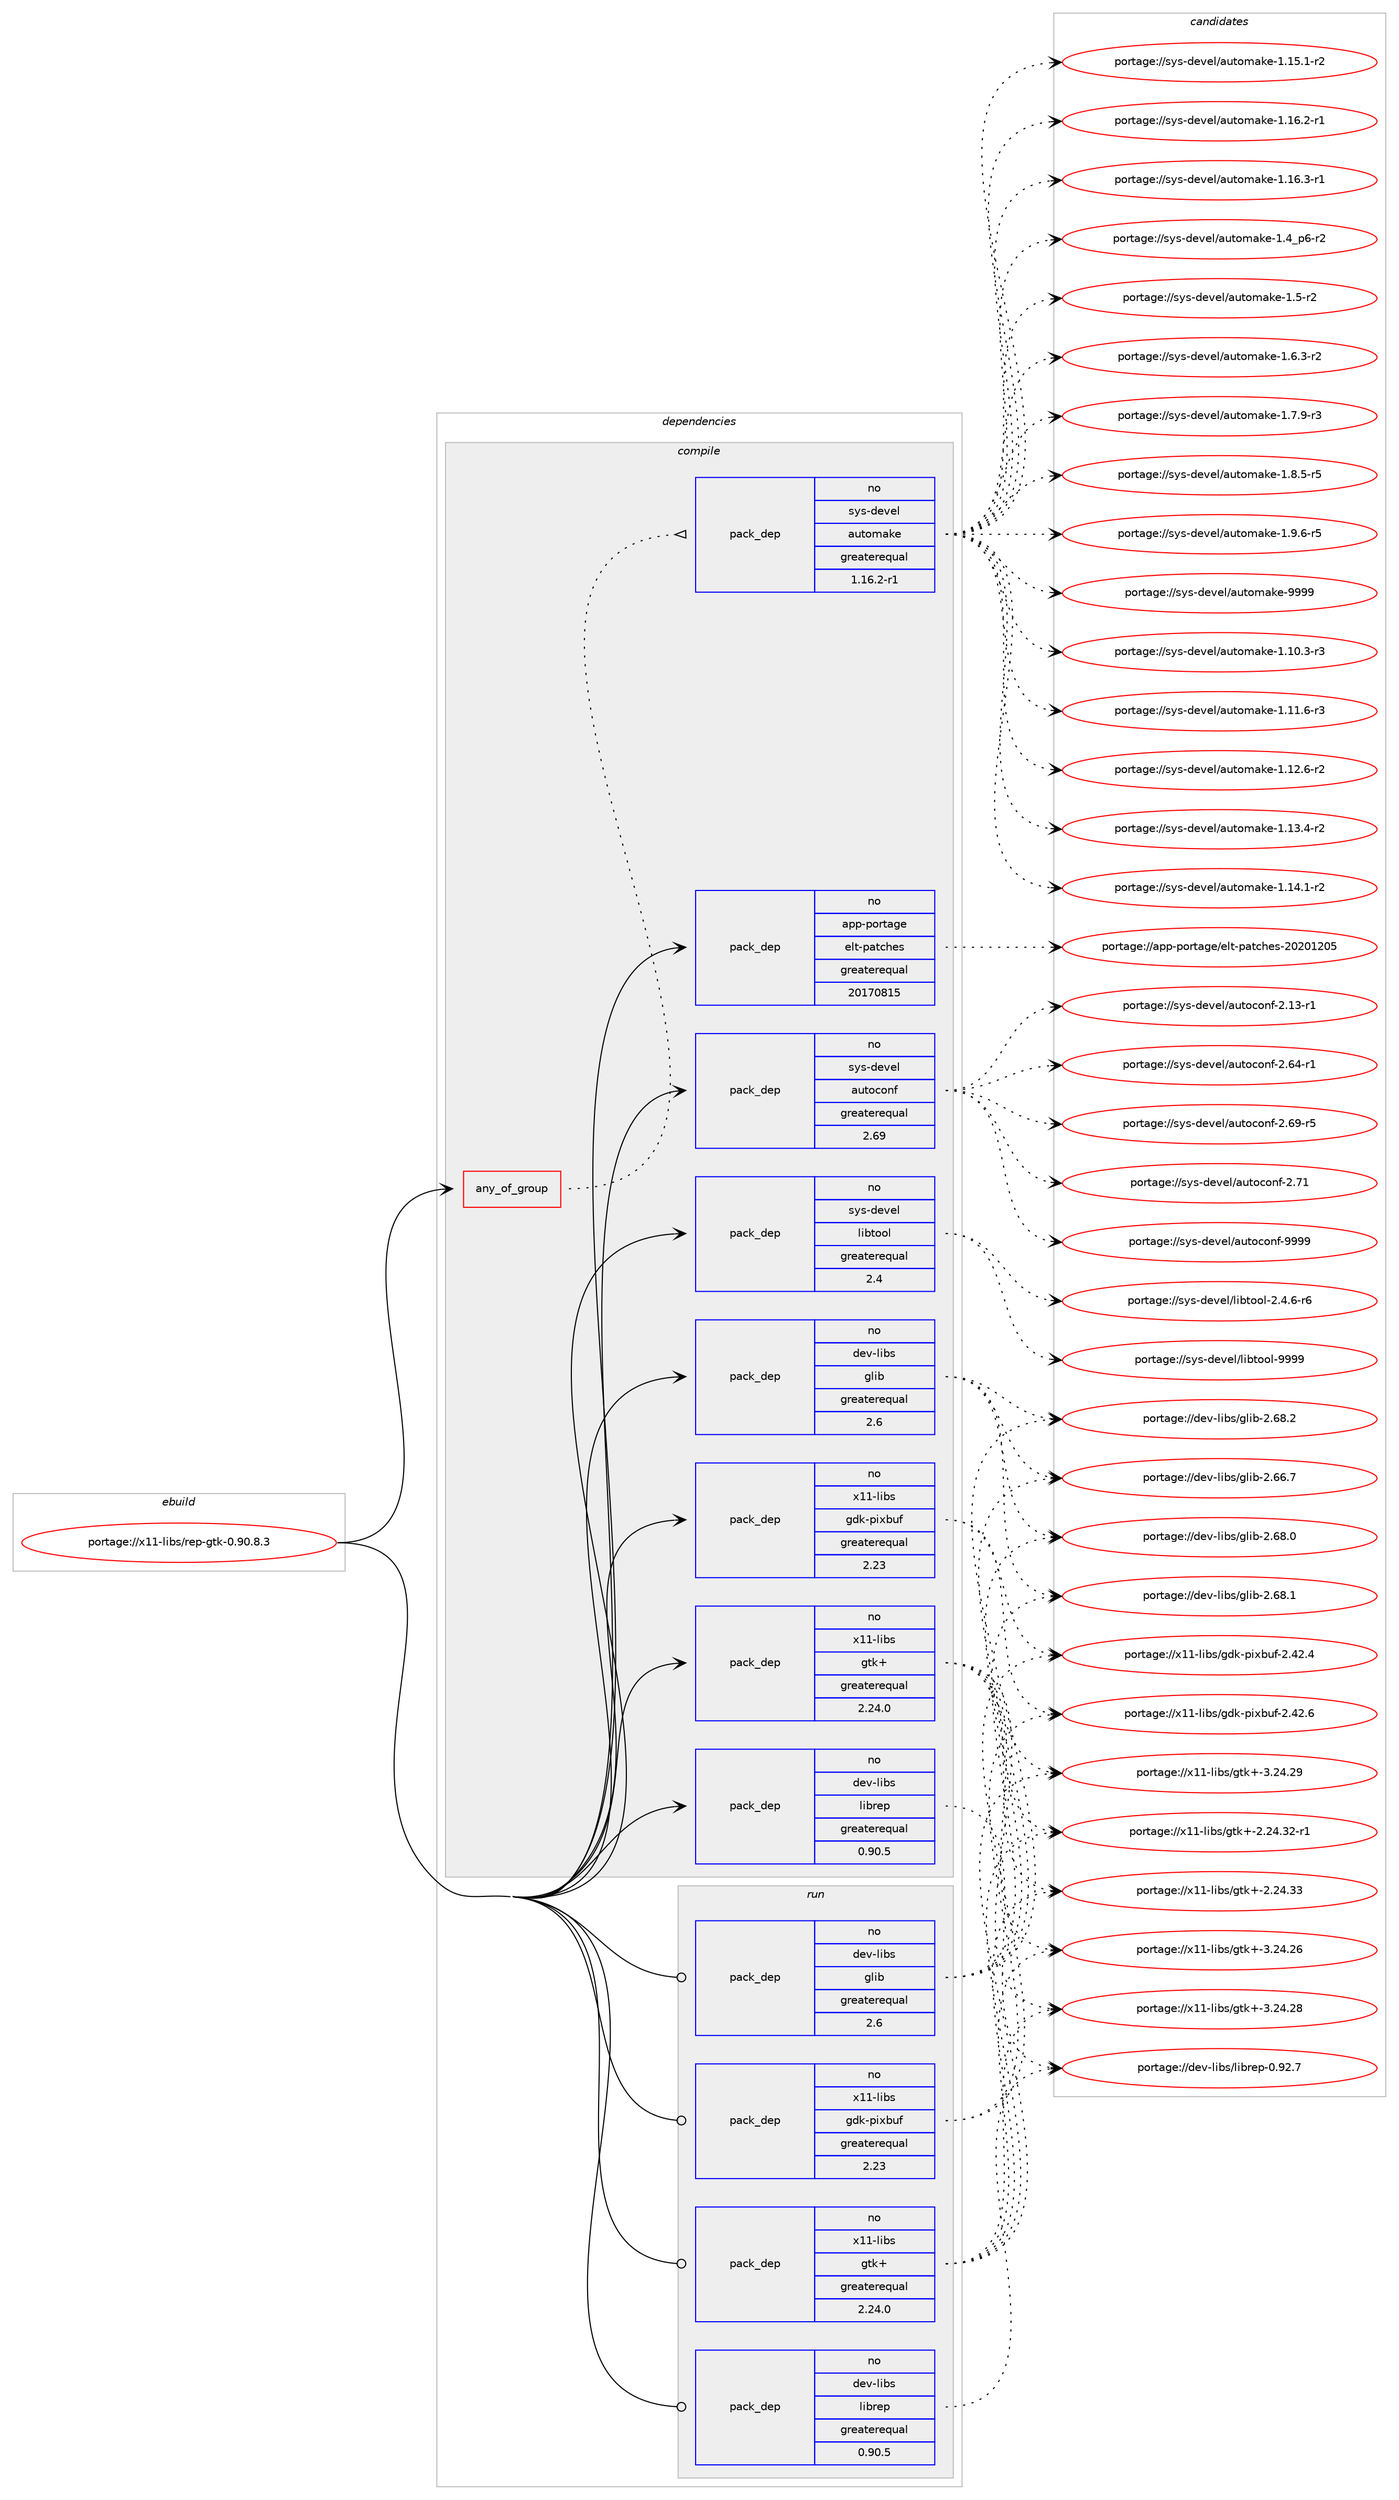 digraph prolog {

# *************
# Graph options
# *************

newrank=true;
concentrate=true;
compound=true;
graph [rankdir=LR,fontname=Helvetica,fontsize=10,ranksep=1.5];#, ranksep=2.5, nodesep=0.2];
edge  [arrowhead=vee];
node  [fontname=Helvetica,fontsize=10];

# **********
# The ebuild
# **********

subgraph cluster_leftcol {
color=gray;
rank=same;
label=<<i>ebuild</i>>;
id [label="portage://x11-libs/rep-gtk-0.90.8.3", color=red, width=4, href="../x11-libs/rep-gtk-0.90.8.3.svg"];
}

# ****************
# The dependencies
# ****************

subgraph cluster_midcol {
color=gray;
label=<<i>dependencies</i>>;
subgraph cluster_compile {
fillcolor="#eeeeee";
style=filled;
label=<<i>compile</i>>;
subgraph any39 {
dependency892 [label=<<TABLE BORDER="0" CELLBORDER="1" CELLSPACING="0" CELLPADDING="4"><TR><TD CELLPADDING="10">any_of_group</TD></TR></TABLE>>, shape=none, color=red];subgraph pack485 {
dependency893 [label=<<TABLE BORDER="0" CELLBORDER="1" CELLSPACING="0" CELLPADDING="4" WIDTH="220"><TR><TD ROWSPAN="6" CELLPADDING="30">pack_dep</TD></TR><TR><TD WIDTH="110">no</TD></TR><TR><TD>sys-devel</TD></TR><TR><TD>automake</TD></TR><TR><TD>greaterequal</TD></TR><TR><TD>1.16.2-r1</TD></TR></TABLE>>, shape=none, color=blue];
}
dependency892:e -> dependency893:w [weight=20,style="dotted",arrowhead="oinv"];
}
id:e -> dependency892:w [weight=20,style="solid",arrowhead="vee"];
# *** BEGIN UNKNOWN DEPENDENCY TYPE (TODO) ***
# id -> package_dependency(portage://x11-libs/rep-gtk-0.90.8.3,install,no,app-arch,xz-utils,none,[,,],[],[])
# *** END UNKNOWN DEPENDENCY TYPE (TODO) ***

subgraph pack486 {
dependency894 [label=<<TABLE BORDER="0" CELLBORDER="1" CELLSPACING="0" CELLPADDING="4" WIDTH="220"><TR><TD ROWSPAN="6" CELLPADDING="30">pack_dep</TD></TR><TR><TD WIDTH="110">no</TD></TR><TR><TD>app-portage</TD></TR><TR><TD>elt-patches</TD></TR><TR><TD>greaterequal</TD></TR><TR><TD>20170815</TD></TR></TABLE>>, shape=none, color=blue];
}
id:e -> dependency894:w [weight=20,style="solid",arrowhead="vee"];
subgraph pack487 {
dependency895 [label=<<TABLE BORDER="0" CELLBORDER="1" CELLSPACING="0" CELLPADDING="4" WIDTH="220"><TR><TD ROWSPAN="6" CELLPADDING="30">pack_dep</TD></TR><TR><TD WIDTH="110">no</TD></TR><TR><TD>dev-libs</TD></TR><TR><TD>glib</TD></TR><TR><TD>greaterequal</TD></TR><TR><TD>2.6</TD></TR></TABLE>>, shape=none, color=blue];
}
id:e -> dependency895:w [weight=20,style="solid",arrowhead="vee"];
subgraph pack488 {
dependency896 [label=<<TABLE BORDER="0" CELLBORDER="1" CELLSPACING="0" CELLPADDING="4" WIDTH="220"><TR><TD ROWSPAN="6" CELLPADDING="30">pack_dep</TD></TR><TR><TD WIDTH="110">no</TD></TR><TR><TD>dev-libs</TD></TR><TR><TD>librep</TD></TR><TR><TD>greaterequal</TD></TR><TR><TD>0.90.5</TD></TR></TABLE>>, shape=none, color=blue];
}
id:e -> dependency896:w [weight=20,style="solid",arrowhead="vee"];
subgraph pack489 {
dependency897 [label=<<TABLE BORDER="0" CELLBORDER="1" CELLSPACING="0" CELLPADDING="4" WIDTH="220"><TR><TD ROWSPAN="6" CELLPADDING="30">pack_dep</TD></TR><TR><TD WIDTH="110">no</TD></TR><TR><TD>sys-devel</TD></TR><TR><TD>autoconf</TD></TR><TR><TD>greaterequal</TD></TR><TR><TD>2.69</TD></TR></TABLE>>, shape=none, color=blue];
}
id:e -> dependency897:w [weight=20,style="solid",arrowhead="vee"];
# *** BEGIN UNKNOWN DEPENDENCY TYPE (TODO) ***
# id -> package_dependency(portage://x11-libs/rep-gtk-0.90.8.3,install,no,sys-devel,gnuconfig,none,[,,],[],[])
# *** END UNKNOWN DEPENDENCY TYPE (TODO) ***

subgraph pack490 {
dependency898 [label=<<TABLE BORDER="0" CELLBORDER="1" CELLSPACING="0" CELLPADDING="4" WIDTH="220"><TR><TD ROWSPAN="6" CELLPADDING="30">pack_dep</TD></TR><TR><TD WIDTH="110">no</TD></TR><TR><TD>sys-devel</TD></TR><TR><TD>libtool</TD></TR><TR><TD>greaterequal</TD></TR><TR><TD>2.4</TD></TR></TABLE>>, shape=none, color=blue];
}
id:e -> dependency898:w [weight=20,style="solid",arrowhead="vee"];
# *** BEGIN UNKNOWN DEPENDENCY TYPE (TODO) ***
# id -> package_dependency(portage://x11-libs/rep-gtk-0.90.8.3,install,no,virtual,pkgconfig,none,[,,],[],[])
# *** END UNKNOWN DEPENDENCY TYPE (TODO) ***

subgraph pack491 {
dependency899 [label=<<TABLE BORDER="0" CELLBORDER="1" CELLSPACING="0" CELLPADDING="4" WIDTH="220"><TR><TD ROWSPAN="6" CELLPADDING="30">pack_dep</TD></TR><TR><TD WIDTH="110">no</TD></TR><TR><TD>x11-libs</TD></TR><TR><TD>gdk-pixbuf</TD></TR><TR><TD>greaterequal</TD></TR><TR><TD>2.23</TD></TR></TABLE>>, shape=none, color=blue];
}
id:e -> dependency899:w [weight=20,style="solid",arrowhead="vee"];
subgraph pack492 {
dependency900 [label=<<TABLE BORDER="0" CELLBORDER="1" CELLSPACING="0" CELLPADDING="4" WIDTH="220"><TR><TD ROWSPAN="6" CELLPADDING="30">pack_dep</TD></TR><TR><TD WIDTH="110">no</TD></TR><TR><TD>x11-libs</TD></TR><TR><TD>gtk+</TD></TR><TR><TD>greaterequal</TD></TR><TR><TD>2.24.0</TD></TR></TABLE>>, shape=none, color=blue];
}
id:e -> dependency900:w [weight=20,style="solid",arrowhead="vee"];
}
subgraph cluster_compileandrun {
fillcolor="#eeeeee";
style=filled;
label=<<i>compile and run</i>>;
}
subgraph cluster_run {
fillcolor="#eeeeee";
style=filled;
label=<<i>run</i>>;
subgraph pack493 {
dependency901 [label=<<TABLE BORDER="0" CELLBORDER="1" CELLSPACING="0" CELLPADDING="4" WIDTH="220"><TR><TD ROWSPAN="6" CELLPADDING="30">pack_dep</TD></TR><TR><TD WIDTH="110">no</TD></TR><TR><TD>dev-libs</TD></TR><TR><TD>glib</TD></TR><TR><TD>greaterequal</TD></TR><TR><TD>2.6</TD></TR></TABLE>>, shape=none, color=blue];
}
id:e -> dependency901:w [weight=20,style="solid",arrowhead="odot"];
subgraph pack494 {
dependency902 [label=<<TABLE BORDER="0" CELLBORDER="1" CELLSPACING="0" CELLPADDING="4" WIDTH="220"><TR><TD ROWSPAN="6" CELLPADDING="30">pack_dep</TD></TR><TR><TD WIDTH="110">no</TD></TR><TR><TD>dev-libs</TD></TR><TR><TD>librep</TD></TR><TR><TD>greaterequal</TD></TR><TR><TD>0.90.5</TD></TR></TABLE>>, shape=none, color=blue];
}
id:e -> dependency902:w [weight=20,style="solid",arrowhead="odot"];
subgraph pack495 {
dependency903 [label=<<TABLE BORDER="0" CELLBORDER="1" CELLSPACING="0" CELLPADDING="4" WIDTH="220"><TR><TD ROWSPAN="6" CELLPADDING="30">pack_dep</TD></TR><TR><TD WIDTH="110">no</TD></TR><TR><TD>x11-libs</TD></TR><TR><TD>gdk-pixbuf</TD></TR><TR><TD>greaterequal</TD></TR><TR><TD>2.23</TD></TR></TABLE>>, shape=none, color=blue];
}
id:e -> dependency903:w [weight=20,style="solid",arrowhead="odot"];
subgraph pack496 {
dependency904 [label=<<TABLE BORDER="0" CELLBORDER="1" CELLSPACING="0" CELLPADDING="4" WIDTH="220"><TR><TD ROWSPAN="6" CELLPADDING="30">pack_dep</TD></TR><TR><TD WIDTH="110">no</TD></TR><TR><TD>x11-libs</TD></TR><TR><TD>gtk+</TD></TR><TR><TD>greaterequal</TD></TR><TR><TD>2.24.0</TD></TR></TABLE>>, shape=none, color=blue];
}
id:e -> dependency904:w [weight=20,style="solid",arrowhead="odot"];
}
}

# **************
# The candidates
# **************

subgraph cluster_choices {
rank=same;
color=gray;
label=<<i>candidates</i>>;

subgraph choice485 {
color=black;
nodesep=1;
choice11512111545100101118101108479711711611110997107101454946494846514511451 [label="portage://sys-devel/automake-1.10.3-r3", color=red, width=4,href="../sys-devel/automake-1.10.3-r3.svg"];
choice11512111545100101118101108479711711611110997107101454946494946544511451 [label="portage://sys-devel/automake-1.11.6-r3", color=red, width=4,href="../sys-devel/automake-1.11.6-r3.svg"];
choice11512111545100101118101108479711711611110997107101454946495046544511450 [label="portage://sys-devel/automake-1.12.6-r2", color=red, width=4,href="../sys-devel/automake-1.12.6-r2.svg"];
choice11512111545100101118101108479711711611110997107101454946495146524511450 [label="portage://sys-devel/automake-1.13.4-r2", color=red, width=4,href="../sys-devel/automake-1.13.4-r2.svg"];
choice11512111545100101118101108479711711611110997107101454946495246494511450 [label="portage://sys-devel/automake-1.14.1-r2", color=red, width=4,href="../sys-devel/automake-1.14.1-r2.svg"];
choice11512111545100101118101108479711711611110997107101454946495346494511450 [label="portage://sys-devel/automake-1.15.1-r2", color=red, width=4,href="../sys-devel/automake-1.15.1-r2.svg"];
choice11512111545100101118101108479711711611110997107101454946495446504511449 [label="portage://sys-devel/automake-1.16.2-r1", color=red, width=4,href="../sys-devel/automake-1.16.2-r1.svg"];
choice11512111545100101118101108479711711611110997107101454946495446514511449 [label="portage://sys-devel/automake-1.16.3-r1", color=red, width=4,href="../sys-devel/automake-1.16.3-r1.svg"];
choice115121115451001011181011084797117116111109971071014549465295112544511450 [label="portage://sys-devel/automake-1.4_p6-r2", color=red, width=4,href="../sys-devel/automake-1.4_p6-r2.svg"];
choice11512111545100101118101108479711711611110997107101454946534511450 [label="portage://sys-devel/automake-1.5-r2", color=red, width=4,href="../sys-devel/automake-1.5-r2.svg"];
choice115121115451001011181011084797117116111109971071014549465446514511450 [label="portage://sys-devel/automake-1.6.3-r2", color=red, width=4,href="../sys-devel/automake-1.6.3-r2.svg"];
choice115121115451001011181011084797117116111109971071014549465546574511451 [label="portage://sys-devel/automake-1.7.9-r3", color=red, width=4,href="../sys-devel/automake-1.7.9-r3.svg"];
choice115121115451001011181011084797117116111109971071014549465646534511453 [label="portage://sys-devel/automake-1.8.5-r5", color=red, width=4,href="../sys-devel/automake-1.8.5-r5.svg"];
choice115121115451001011181011084797117116111109971071014549465746544511453 [label="portage://sys-devel/automake-1.9.6-r5", color=red, width=4,href="../sys-devel/automake-1.9.6-r5.svg"];
choice115121115451001011181011084797117116111109971071014557575757 [label="portage://sys-devel/automake-9999", color=red, width=4,href="../sys-devel/automake-9999.svg"];
dependency893:e -> choice11512111545100101118101108479711711611110997107101454946494846514511451:w [style=dotted,weight="100"];
dependency893:e -> choice11512111545100101118101108479711711611110997107101454946494946544511451:w [style=dotted,weight="100"];
dependency893:e -> choice11512111545100101118101108479711711611110997107101454946495046544511450:w [style=dotted,weight="100"];
dependency893:e -> choice11512111545100101118101108479711711611110997107101454946495146524511450:w [style=dotted,weight="100"];
dependency893:e -> choice11512111545100101118101108479711711611110997107101454946495246494511450:w [style=dotted,weight="100"];
dependency893:e -> choice11512111545100101118101108479711711611110997107101454946495346494511450:w [style=dotted,weight="100"];
dependency893:e -> choice11512111545100101118101108479711711611110997107101454946495446504511449:w [style=dotted,weight="100"];
dependency893:e -> choice11512111545100101118101108479711711611110997107101454946495446514511449:w [style=dotted,weight="100"];
dependency893:e -> choice115121115451001011181011084797117116111109971071014549465295112544511450:w [style=dotted,weight="100"];
dependency893:e -> choice11512111545100101118101108479711711611110997107101454946534511450:w [style=dotted,weight="100"];
dependency893:e -> choice115121115451001011181011084797117116111109971071014549465446514511450:w [style=dotted,weight="100"];
dependency893:e -> choice115121115451001011181011084797117116111109971071014549465546574511451:w [style=dotted,weight="100"];
dependency893:e -> choice115121115451001011181011084797117116111109971071014549465646534511453:w [style=dotted,weight="100"];
dependency893:e -> choice115121115451001011181011084797117116111109971071014549465746544511453:w [style=dotted,weight="100"];
dependency893:e -> choice115121115451001011181011084797117116111109971071014557575757:w [style=dotted,weight="100"];
}
subgraph choice486 {
color=black;
nodesep=1;
choice97112112451121111141169710310147101108116451129711699104101115455048504849504853 [label="portage://app-portage/elt-patches-20201205", color=red, width=4,href="../app-portage/elt-patches-20201205.svg"];
dependency894:e -> choice97112112451121111141169710310147101108116451129711699104101115455048504849504853:w [style=dotted,weight="100"];
}
subgraph choice487 {
color=black;
nodesep=1;
choice1001011184510810598115471031081059845504654544655 [label="portage://dev-libs/glib-2.66.7", color=red, width=4,href="../dev-libs/glib-2.66.7.svg"];
choice1001011184510810598115471031081059845504654564648 [label="portage://dev-libs/glib-2.68.0", color=red, width=4,href="../dev-libs/glib-2.68.0.svg"];
choice1001011184510810598115471031081059845504654564649 [label="portage://dev-libs/glib-2.68.1", color=red, width=4,href="../dev-libs/glib-2.68.1.svg"];
choice1001011184510810598115471031081059845504654564650 [label="portage://dev-libs/glib-2.68.2", color=red, width=4,href="../dev-libs/glib-2.68.2.svg"];
dependency895:e -> choice1001011184510810598115471031081059845504654544655:w [style=dotted,weight="100"];
dependency895:e -> choice1001011184510810598115471031081059845504654564648:w [style=dotted,weight="100"];
dependency895:e -> choice1001011184510810598115471031081059845504654564649:w [style=dotted,weight="100"];
dependency895:e -> choice1001011184510810598115471031081059845504654564650:w [style=dotted,weight="100"];
}
subgraph choice488 {
color=black;
nodesep=1;
choice1001011184510810598115471081059811410111245484657504655 [label="portage://dev-libs/librep-0.92.7", color=red, width=4,href="../dev-libs/librep-0.92.7.svg"];
dependency896:e -> choice1001011184510810598115471081059811410111245484657504655:w [style=dotted,weight="100"];
}
subgraph choice489 {
color=black;
nodesep=1;
choice1151211154510010111810110847971171161119911111010245504649514511449 [label="portage://sys-devel/autoconf-2.13-r1", color=red, width=4,href="../sys-devel/autoconf-2.13-r1.svg"];
choice1151211154510010111810110847971171161119911111010245504654524511449 [label="portage://sys-devel/autoconf-2.64-r1", color=red, width=4,href="../sys-devel/autoconf-2.64-r1.svg"];
choice1151211154510010111810110847971171161119911111010245504654574511453 [label="portage://sys-devel/autoconf-2.69-r5", color=red, width=4,href="../sys-devel/autoconf-2.69-r5.svg"];
choice115121115451001011181011084797117116111991111101024550465549 [label="portage://sys-devel/autoconf-2.71", color=red, width=4,href="../sys-devel/autoconf-2.71.svg"];
choice115121115451001011181011084797117116111991111101024557575757 [label="portage://sys-devel/autoconf-9999", color=red, width=4,href="../sys-devel/autoconf-9999.svg"];
dependency897:e -> choice1151211154510010111810110847971171161119911111010245504649514511449:w [style=dotted,weight="100"];
dependency897:e -> choice1151211154510010111810110847971171161119911111010245504654524511449:w [style=dotted,weight="100"];
dependency897:e -> choice1151211154510010111810110847971171161119911111010245504654574511453:w [style=dotted,weight="100"];
dependency897:e -> choice115121115451001011181011084797117116111991111101024550465549:w [style=dotted,weight="100"];
dependency897:e -> choice115121115451001011181011084797117116111991111101024557575757:w [style=dotted,weight="100"];
}
subgraph choice490 {
color=black;
nodesep=1;
choice1151211154510010111810110847108105981161111111084550465246544511454 [label="portage://sys-devel/libtool-2.4.6-r6", color=red, width=4,href="../sys-devel/libtool-2.4.6-r6.svg"];
choice1151211154510010111810110847108105981161111111084557575757 [label="portage://sys-devel/libtool-9999", color=red, width=4,href="../sys-devel/libtool-9999.svg"];
dependency898:e -> choice1151211154510010111810110847108105981161111111084550465246544511454:w [style=dotted,weight="100"];
dependency898:e -> choice1151211154510010111810110847108105981161111111084557575757:w [style=dotted,weight="100"];
}
subgraph choice491 {
color=black;
nodesep=1;
choice1204949451081059811547103100107451121051209811710245504652504652 [label="portage://x11-libs/gdk-pixbuf-2.42.4", color=red, width=4,href="../x11-libs/gdk-pixbuf-2.42.4.svg"];
choice1204949451081059811547103100107451121051209811710245504652504654 [label="portage://x11-libs/gdk-pixbuf-2.42.6", color=red, width=4,href="../x11-libs/gdk-pixbuf-2.42.6.svg"];
dependency899:e -> choice1204949451081059811547103100107451121051209811710245504652504652:w [style=dotted,weight="100"];
dependency899:e -> choice1204949451081059811547103100107451121051209811710245504652504654:w [style=dotted,weight="100"];
}
subgraph choice492 {
color=black;
nodesep=1;
choice12049494510810598115471031161074345504650524651504511449 [label="portage://x11-libs/gtk+-2.24.32-r1", color=red, width=4,href="../x11-libs/gtk+-2.24.32-r1.svg"];
choice1204949451081059811547103116107434550465052465151 [label="portage://x11-libs/gtk+-2.24.33", color=red, width=4,href="../x11-libs/gtk+-2.24.33.svg"];
choice1204949451081059811547103116107434551465052465054 [label="portage://x11-libs/gtk+-3.24.26", color=red, width=4,href="../x11-libs/gtk+-3.24.26.svg"];
choice1204949451081059811547103116107434551465052465056 [label="portage://x11-libs/gtk+-3.24.28", color=red, width=4,href="../x11-libs/gtk+-3.24.28.svg"];
choice1204949451081059811547103116107434551465052465057 [label="portage://x11-libs/gtk+-3.24.29", color=red, width=4,href="../x11-libs/gtk+-3.24.29.svg"];
dependency900:e -> choice12049494510810598115471031161074345504650524651504511449:w [style=dotted,weight="100"];
dependency900:e -> choice1204949451081059811547103116107434550465052465151:w [style=dotted,weight="100"];
dependency900:e -> choice1204949451081059811547103116107434551465052465054:w [style=dotted,weight="100"];
dependency900:e -> choice1204949451081059811547103116107434551465052465056:w [style=dotted,weight="100"];
dependency900:e -> choice1204949451081059811547103116107434551465052465057:w [style=dotted,weight="100"];
}
subgraph choice493 {
color=black;
nodesep=1;
choice1001011184510810598115471031081059845504654544655 [label="portage://dev-libs/glib-2.66.7", color=red, width=4,href="../dev-libs/glib-2.66.7.svg"];
choice1001011184510810598115471031081059845504654564648 [label="portage://dev-libs/glib-2.68.0", color=red, width=4,href="../dev-libs/glib-2.68.0.svg"];
choice1001011184510810598115471031081059845504654564649 [label="portage://dev-libs/glib-2.68.1", color=red, width=4,href="../dev-libs/glib-2.68.1.svg"];
choice1001011184510810598115471031081059845504654564650 [label="portage://dev-libs/glib-2.68.2", color=red, width=4,href="../dev-libs/glib-2.68.2.svg"];
dependency901:e -> choice1001011184510810598115471031081059845504654544655:w [style=dotted,weight="100"];
dependency901:e -> choice1001011184510810598115471031081059845504654564648:w [style=dotted,weight="100"];
dependency901:e -> choice1001011184510810598115471031081059845504654564649:w [style=dotted,weight="100"];
dependency901:e -> choice1001011184510810598115471031081059845504654564650:w [style=dotted,weight="100"];
}
subgraph choice494 {
color=black;
nodesep=1;
choice1001011184510810598115471081059811410111245484657504655 [label="portage://dev-libs/librep-0.92.7", color=red, width=4,href="../dev-libs/librep-0.92.7.svg"];
dependency902:e -> choice1001011184510810598115471081059811410111245484657504655:w [style=dotted,weight="100"];
}
subgraph choice495 {
color=black;
nodesep=1;
choice1204949451081059811547103100107451121051209811710245504652504652 [label="portage://x11-libs/gdk-pixbuf-2.42.4", color=red, width=4,href="../x11-libs/gdk-pixbuf-2.42.4.svg"];
choice1204949451081059811547103100107451121051209811710245504652504654 [label="portage://x11-libs/gdk-pixbuf-2.42.6", color=red, width=4,href="../x11-libs/gdk-pixbuf-2.42.6.svg"];
dependency903:e -> choice1204949451081059811547103100107451121051209811710245504652504652:w [style=dotted,weight="100"];
dependency903:e -> choice1204949451081059811547103100107451121051209811710245504652504654:w [style=dotted,weight="100"];
}
subgraph choice496 {
color=black;
nodesep=1;
choice12049494510810598115471031161074345504650524651504511449 [label="portage://x11-libs/gtk+-2.24.32-r1", color=red, width=4,href="../x11-libs/gtk+-2.24.32-r1.svg"];
choice1204949451081059811547103116107434550465052465151 [label="portage://x11-libs/gtk+-2.24.33", color=red, width=4,href="../x11-libs/gtk+-2.24.33.svg"];
choice1204949451081059811547103116107434551465052465054 [label="portage://x11-libs/gtk+-3.24.26", color=red, width=4,href="../x11-libs/gtk+-3.24.26.svg"];
choice1204949451081059811547103116107434551465052465056 [label="portage://x11-libs/gtk+-3.24.28", color=red, width=4,href="../x11-libs/gtk+-3.24.28.svg"];
choice1204949451081059811547103116107434551465052465057 [label="portage://x11-libs/gtk+-3.24.29", color=red, width=4,href="../x11-libs/gtk+-3.24.29.svg"];
dependency904:e -> choice12049494510810598115471031161074345504650524651504511449:w [style=dotted,weight="100"];
dependency904:e -> choice1204949451081059811547103116107434550465052465151:w [style=dotted,weight="100"];
dependency904:e -> choice1204949451081059811547103116107434551465052465054:w [style=dotted,weight="100"];
dependency904:e -> choice1204949451081059811547103116107434551465052465056:w [style=dotted,weight="100"];
dependency904:e -> choice1204949451081059811547103116107434551465052465057:w [style=dotted,weight="100"];
}
}

}
